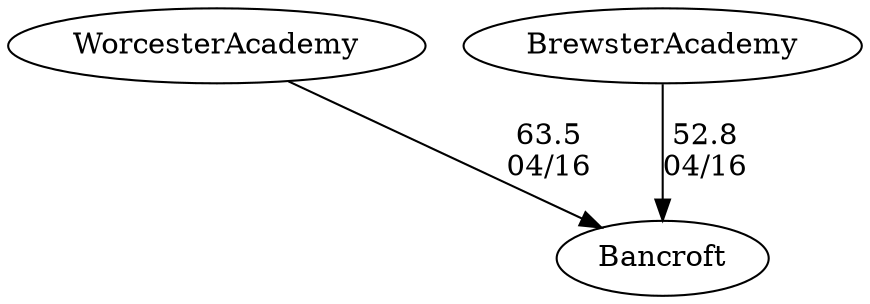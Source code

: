 digraph boys1foursBancroft {WorcesterAcademy [URL="boys1foursBancroftWorcesterAcademy.html"];BrewsterAcademy [URL="boys1foursBancroftBrewsterAcademy.html"];Bancroft [URL="boys1foursBancroftBancroft.html"];WorcesterAcademy -> Bancroft[label="63.5
04/16", weight="37", tooltip="NEIRA Boys & Girls Fours,'Worcester Academy' and 'Brewster Academy'			
Distance: 1500m Conditions: Windy conditions. Stayed pretty much the same throughout all races. Slight crosswind coming across from the Worcester side to the Shrewsbury side of the lake. Comments: The results for the Boys Sixth Boat are for Mixed Novice 8+'s that both Worcester Academy and Brewster Academy raced.
None", URL="https://www.row2k.com/results/resultspage.cfm?UID=89B923A079203B9788590BB072E28088&cat=5", random="random"]; 
BrewsterAcademy -> Bancroft[label="52.8
04/16", weight="48", tooltip="NEIRA Boys & Girls Fours,'Worcester Academy' and 'Brewster Academy'			
Distance: 1500m Conditions: Windy conditions. Stayed pretty much the same throughout all races. Slight crosswind coming across from the Worcester side to the Shrewsbury side of the lake. Comments: The results for the Boys Sixth Boat are for Mixed Novice 8+'s that both Worcester Academy and Brewster Academy raced.
None", URL="https://www.row2k.com/results/resultspage.cfm?UID=89B923A079203B9788590BB072E28088&cat=5", random="random"]}
